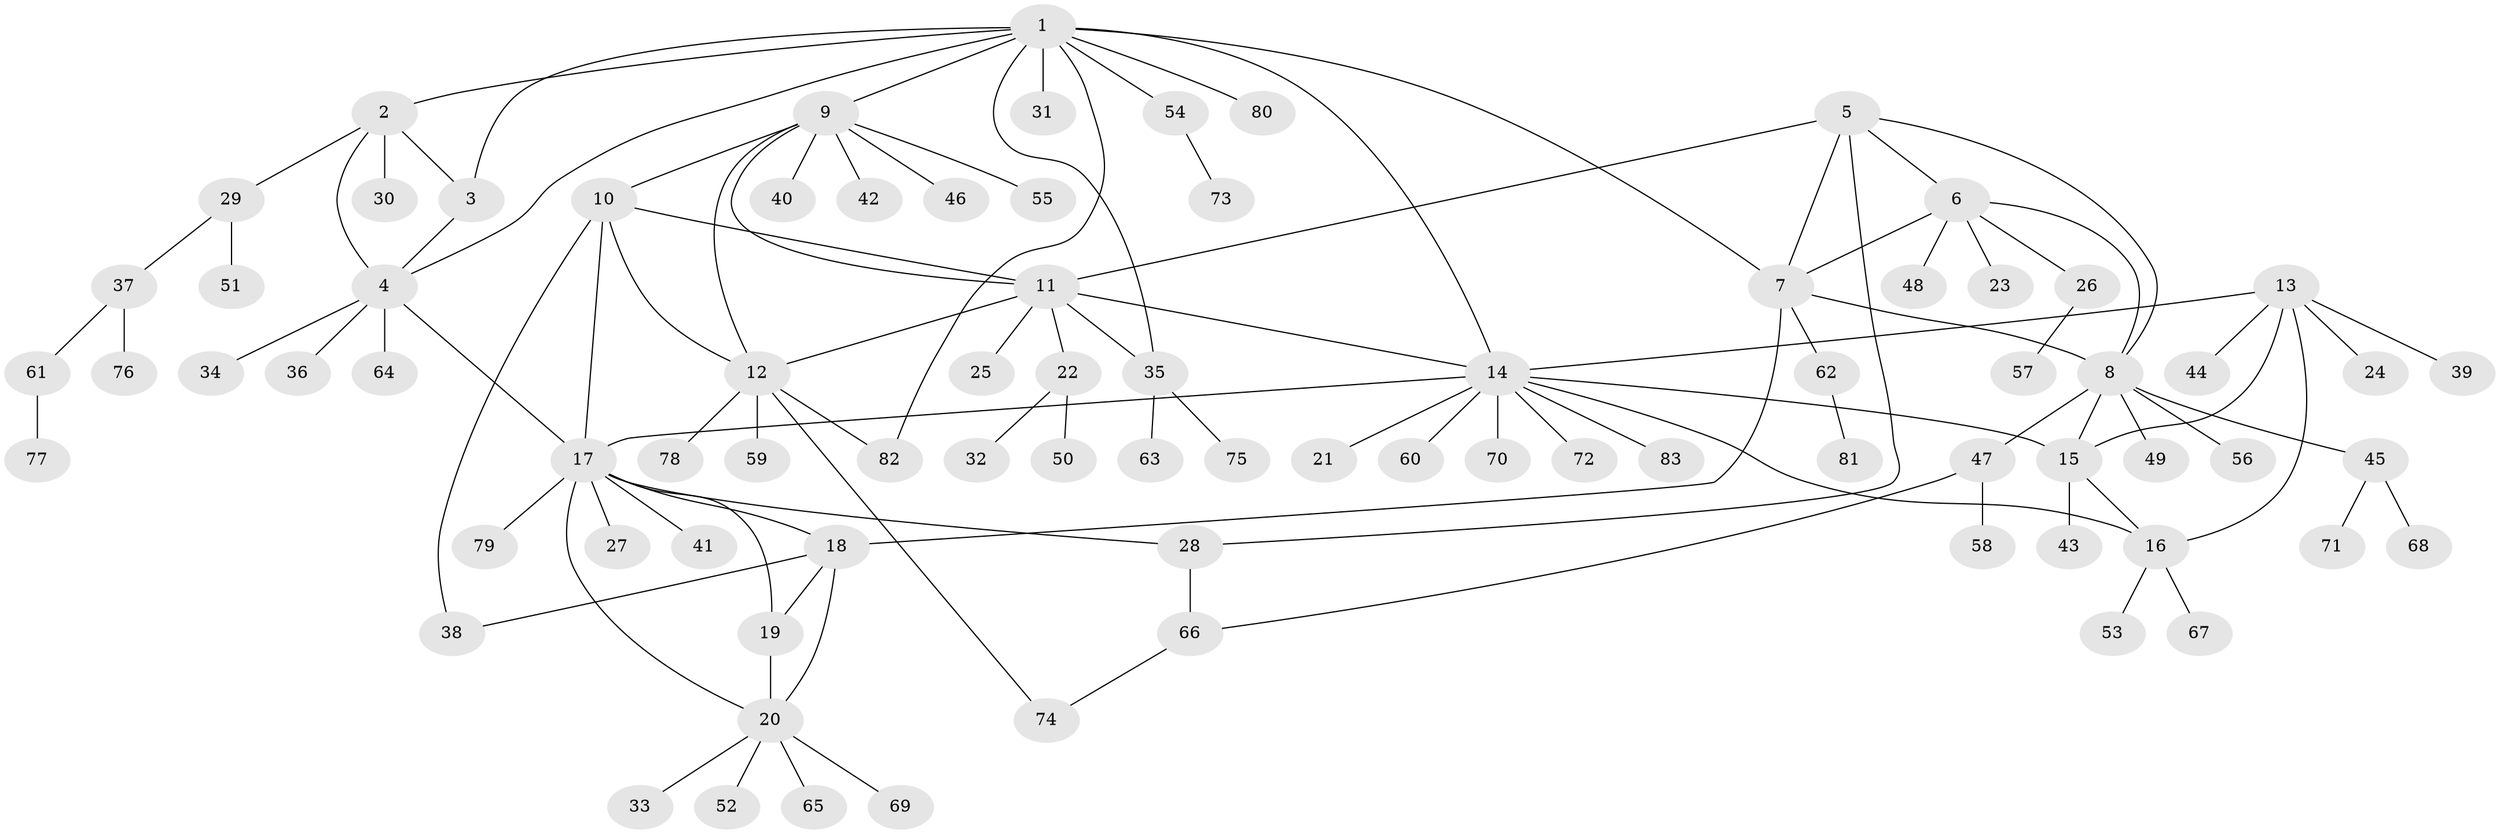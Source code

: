 // coarse degree distribution, {11: 0.031746031746031744, 5: 0.031746031746031744, 6: 0.031746031746031744, 10: 0.015873015873015872, 7: 0.047619047619047616, 17: 0.015873015873015872, 8: 0.015873015873015872, 2: 0.12698412698412698, 1: 0.6507936507936508, 4: 0.015873015873015872, 3: 0.015873015873015872}
// Generated by graph-tools (version 1.1) at 2025/24/03/03/25 07:24:13]
// undirected, 83 vertices, 109 edges
graph export_dot {
graph [start="1"]
  node [color=gray90,style=filled];
  1;
  2;
  3;
  4;
  5;
  6;
  7;
  8;
  9;
  10;
  11;
  12;
  13;
  14;
  15;
  16;
  17;
  18;
  19;
  20;
  21;
  22;
  23;
  24;
  25;
  26;
  27;
  28;
  29;
  30;
  31;
  32;
  33;
  34;
  35;
  36;
  37;
  38;
  39;
  40;
  41;
  42;
  43;
  44;
  45;
  46;
  47;
  48;
  49;
  50;
  51;
  52;
  53;
  54;
  55;
  56;
  57;
  58;
  59;
  60;
  61;
  62;
  63;
  64;
  65;
  66;
  67;
  68;
  69;
  70;
  71;
  72;
  73;
  74;
  75;
  76;
  77;
  78;
  79;
  80;
  81;
  82;
  83;
  1 -- 2;
  1 -- 3;
  1 -- 4;
  1 -- 7;
  1 -- 9;
  1 -- 14;
  1 -- 31;
  1 -- 35;
  1 -- 54;
  1 -- 80;
  1 -- 82;
  2 -- 3;
  2 -- 4;
  2 -- 29;
  2 -- 30;
  3 -- 4;
  4 -- 17;
  4 -- 34;
  4 -- 36;
  4 -- 64;
  5 -- 6;
  5 -- 7;
  5 -- 8;
  5 -- 11;
  5 -- 28;
  6 -- 7;
  6 -- 8;
  6 -- 23;
  6 -- 26;
  6 -- 48;
  7 -- 8;
  7 -- 18;
  7 -- 62;
  8 -- 15;
  8 -- 45;
  8 -- 47;
  8 -- 49;
  8 -- 56;
  9 -- 10;
  9 -- 11;
  9 -- 12;
  9 -- 40;
  9 -- 42;
  9 -- 46;
  9 -- 55;
  10 -- 11;
  10 -- 12;
  10 -- 17;
  10 -- 38;
  11 -- 12;
  11 -- 14;
  11 -- 22;
  11 -- 25;
  11 -- 35;
  12 -- 59;
  12 -- 74;
  12 -- 78;
  12 -- 82;
  13 -- 14;
  13 -- 15;
  13 -- 16;
  13 -- 24;
  13 -- 39;
  13 -- 44;
  14 -- 15;
  14 -- 16;
  14 -- 17;
  14 -- 21;
  14 -- 60;
  14 -- 70;
  14 -- 72;
  14 -- 83;
  15 -- 16;
  15 -- 43;
  16 -- 53;
  16 -- 67;
  17 -- 18;
  17 -- 19;
  17 -- 20;
  17 -- 27;
  17 -- 28;
  17 -- 41;
  17 -- 79;
  18 -- 19;
  18 -- 20;
  18 -- 38;
  19 -- 20;
  20 -- 33;
  20 -- 52;
  20 -- 65;
  20 -- 69;
  22 -- 32;
  22 -- 50;
  26 -- 57;
  28 -- 66;
  29 -- 37;
  29 -- 51;
  35 -- 63;
  35 -- 75;
  37 -- 61;
  37 -- 76;
  45 -- 68;
  45 -- 71;
  47 -- 58;
  47 -- 66;
  54 -- 73;
  61 -- 77;
  62 -- 81;
  66 -- 74;
}
